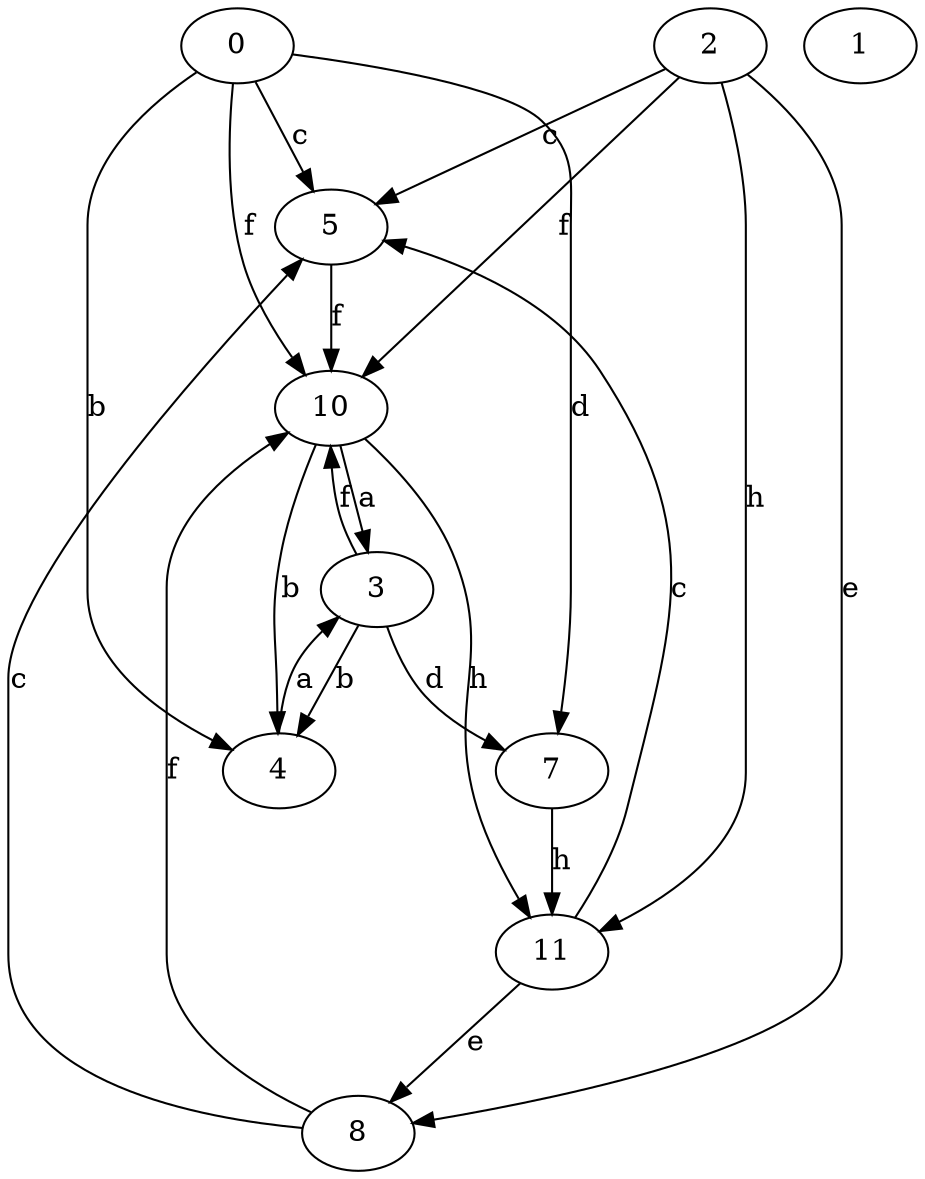 strict digraph  {
2;
0;
3;
4;
5;
7;
8;
1;
10;
11;
2 -> 5  [label=c];
2 -> 8  [label=e];
2 -> 10  [label=f];
2 -> 11  [label=h];
0 -> 4  [label=b];
0 -> 5  [label=c];
0 -> 7  [label=d];
0 -> 10  [label=f];
3 -> 4  [label=b];
3 -> 7  [label=d];
3 -> 10  [label=f];
4 -> 3  [label=a];
5 -> 10  [label=f];
7 -> 11  [label=h];
8 -> 5  [label=c];
8 -> 10  [label=f];
10 -> 3  [label=a];
10 -> 4  [label=b];
10 -> 11  [label=h];
11 -> 5  [label=c];
11 -> 8  [label=e];
}
